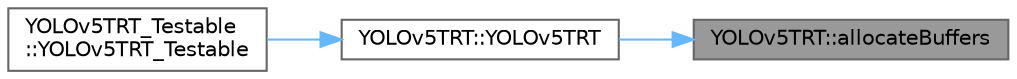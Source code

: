 digraph "YOLOv5TRT::allocateBuffers"
{
 // LATEX_PDF_SIZE
  bgcolor="transparent";
  edge [fontname=Helvetica,fontsize=10,labelfontname=Helvetica,labelfontsize=10];
  node [fontname=Helvetica,fontsize=10,shape=box,height=0.2,width=0.4];
  rankdir="RL";
  Node1 [id="Node000001",label="YOLOv5TRT::allocateBuffers",height=0.2,width=0.4,color="gray40", fillcolor="grey60", style="filled", fontcolor="black",tooltip=" "];
  Node1 -> Node2 [id="edge1_Node000001_Node000002",dir="back",color="steelblue1",style="solid",tooltip=" "];
  Node2 [id="Node000002",label="YOLOv5TRT::YOLOv5TRT",height=0.2,width=0.4,color="grey40", fillcolor="white", style="filled",URL="$classYOLOv5TRT.html#ad2504b33af861c37c2102c3e5f7d43fe",tooltip="Construtor. Carrega o engine e aloca buffers."];
  Node2 -> Node3 [id="edge2_Node000002_Node000003",dir="back",color="steelblue1",style="solid",tooltip=" "];
  Node3 [id="Node000003",label="YOLOv5TRT_Testable\l::YOLOv5TRT_Testable",height=0.2,width=0.4,color="grey40", fillcolor="white", style="filled",URL="$classYOLOv5TRT__Testable.html#accba9e2df58562abd71564b069ef2efb",tooltip=" "];
}
